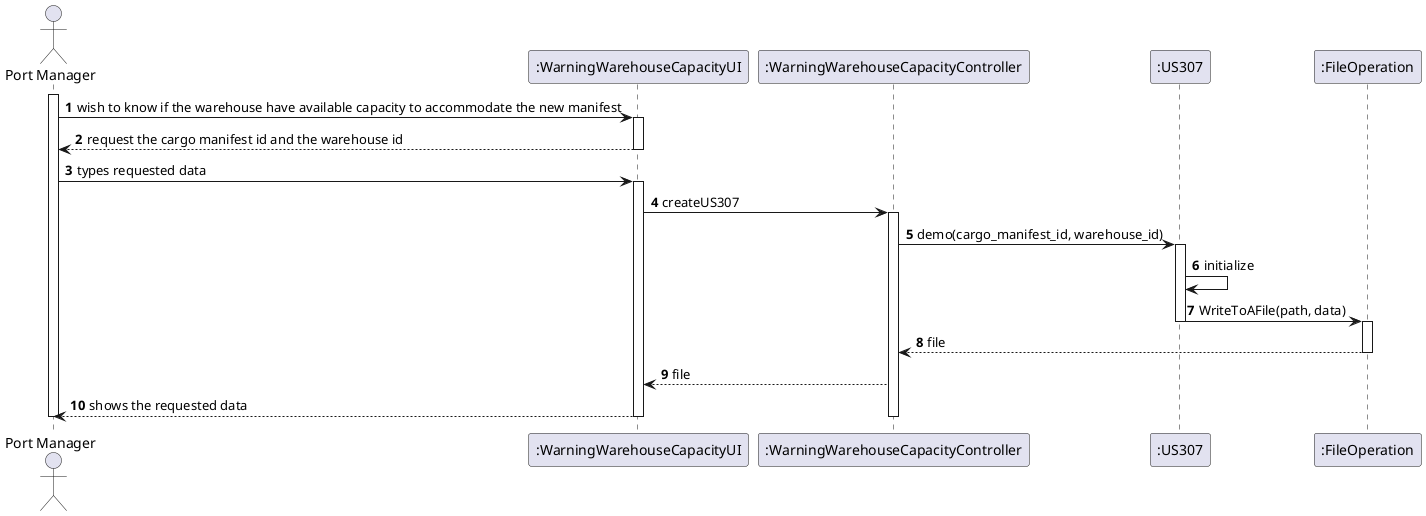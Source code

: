 @startuml
actor "Port Manager" as Adm
participant ":WarningWarehouseCapacityUI" as System
participant ":WarningWarehouseCapacityController" as SSC
participant ":US307" as us
participant ":FileOperation" as f

autonumber

activate Adm

Adm -> System: wish to know if the warehouse have available capacity to accommodate the new manifest

activate System

System --> Adm: request the cargo manifest id and the warehouse id

deactivate System

Adm -> System: types requested data

activate System

System -> SSC: createUS307

activate SSC

SSC -> us: demo(cargo_manifest_id, warehouse_id)

activate us

us -> us: initialize

us -> f: WriteToAFile(path, data)

deactivate us

activate f

f --> SSC: file

deactivate f

SSC --> System: file

System --> Adm: shows the requested data

deactivate SSC

deactivate System

deactivate Adm
@enduml